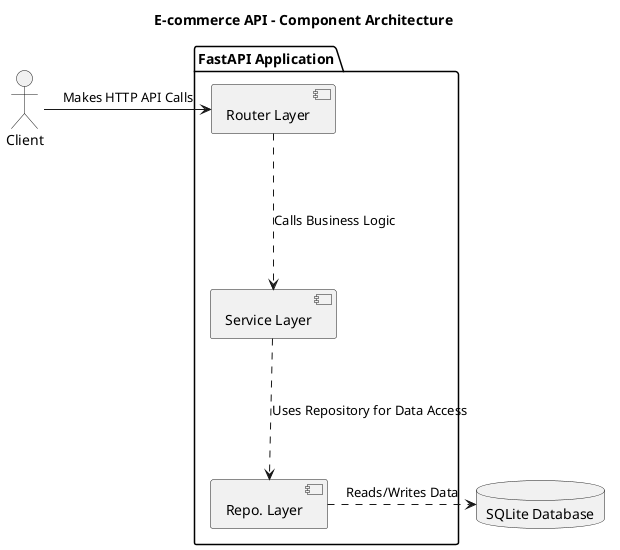 @startuml ComponentDiagram

title E-commerce API - Component Architecture

actor Client

package "FastAPI Application" {
  component [Router Layer] as Router
  component [Service Layer] as Service
  component [Repo. Layer] as Repo
}

database "SQLite Database" as DB

Client -right-> Router : Makes HTTP API Calls
Router ..down.> Service : Calls Business Logic
Service ..down.> Repo : Uses Repository for Data Access
Repo .right.> DB : Reads/Writes Data

@enduml